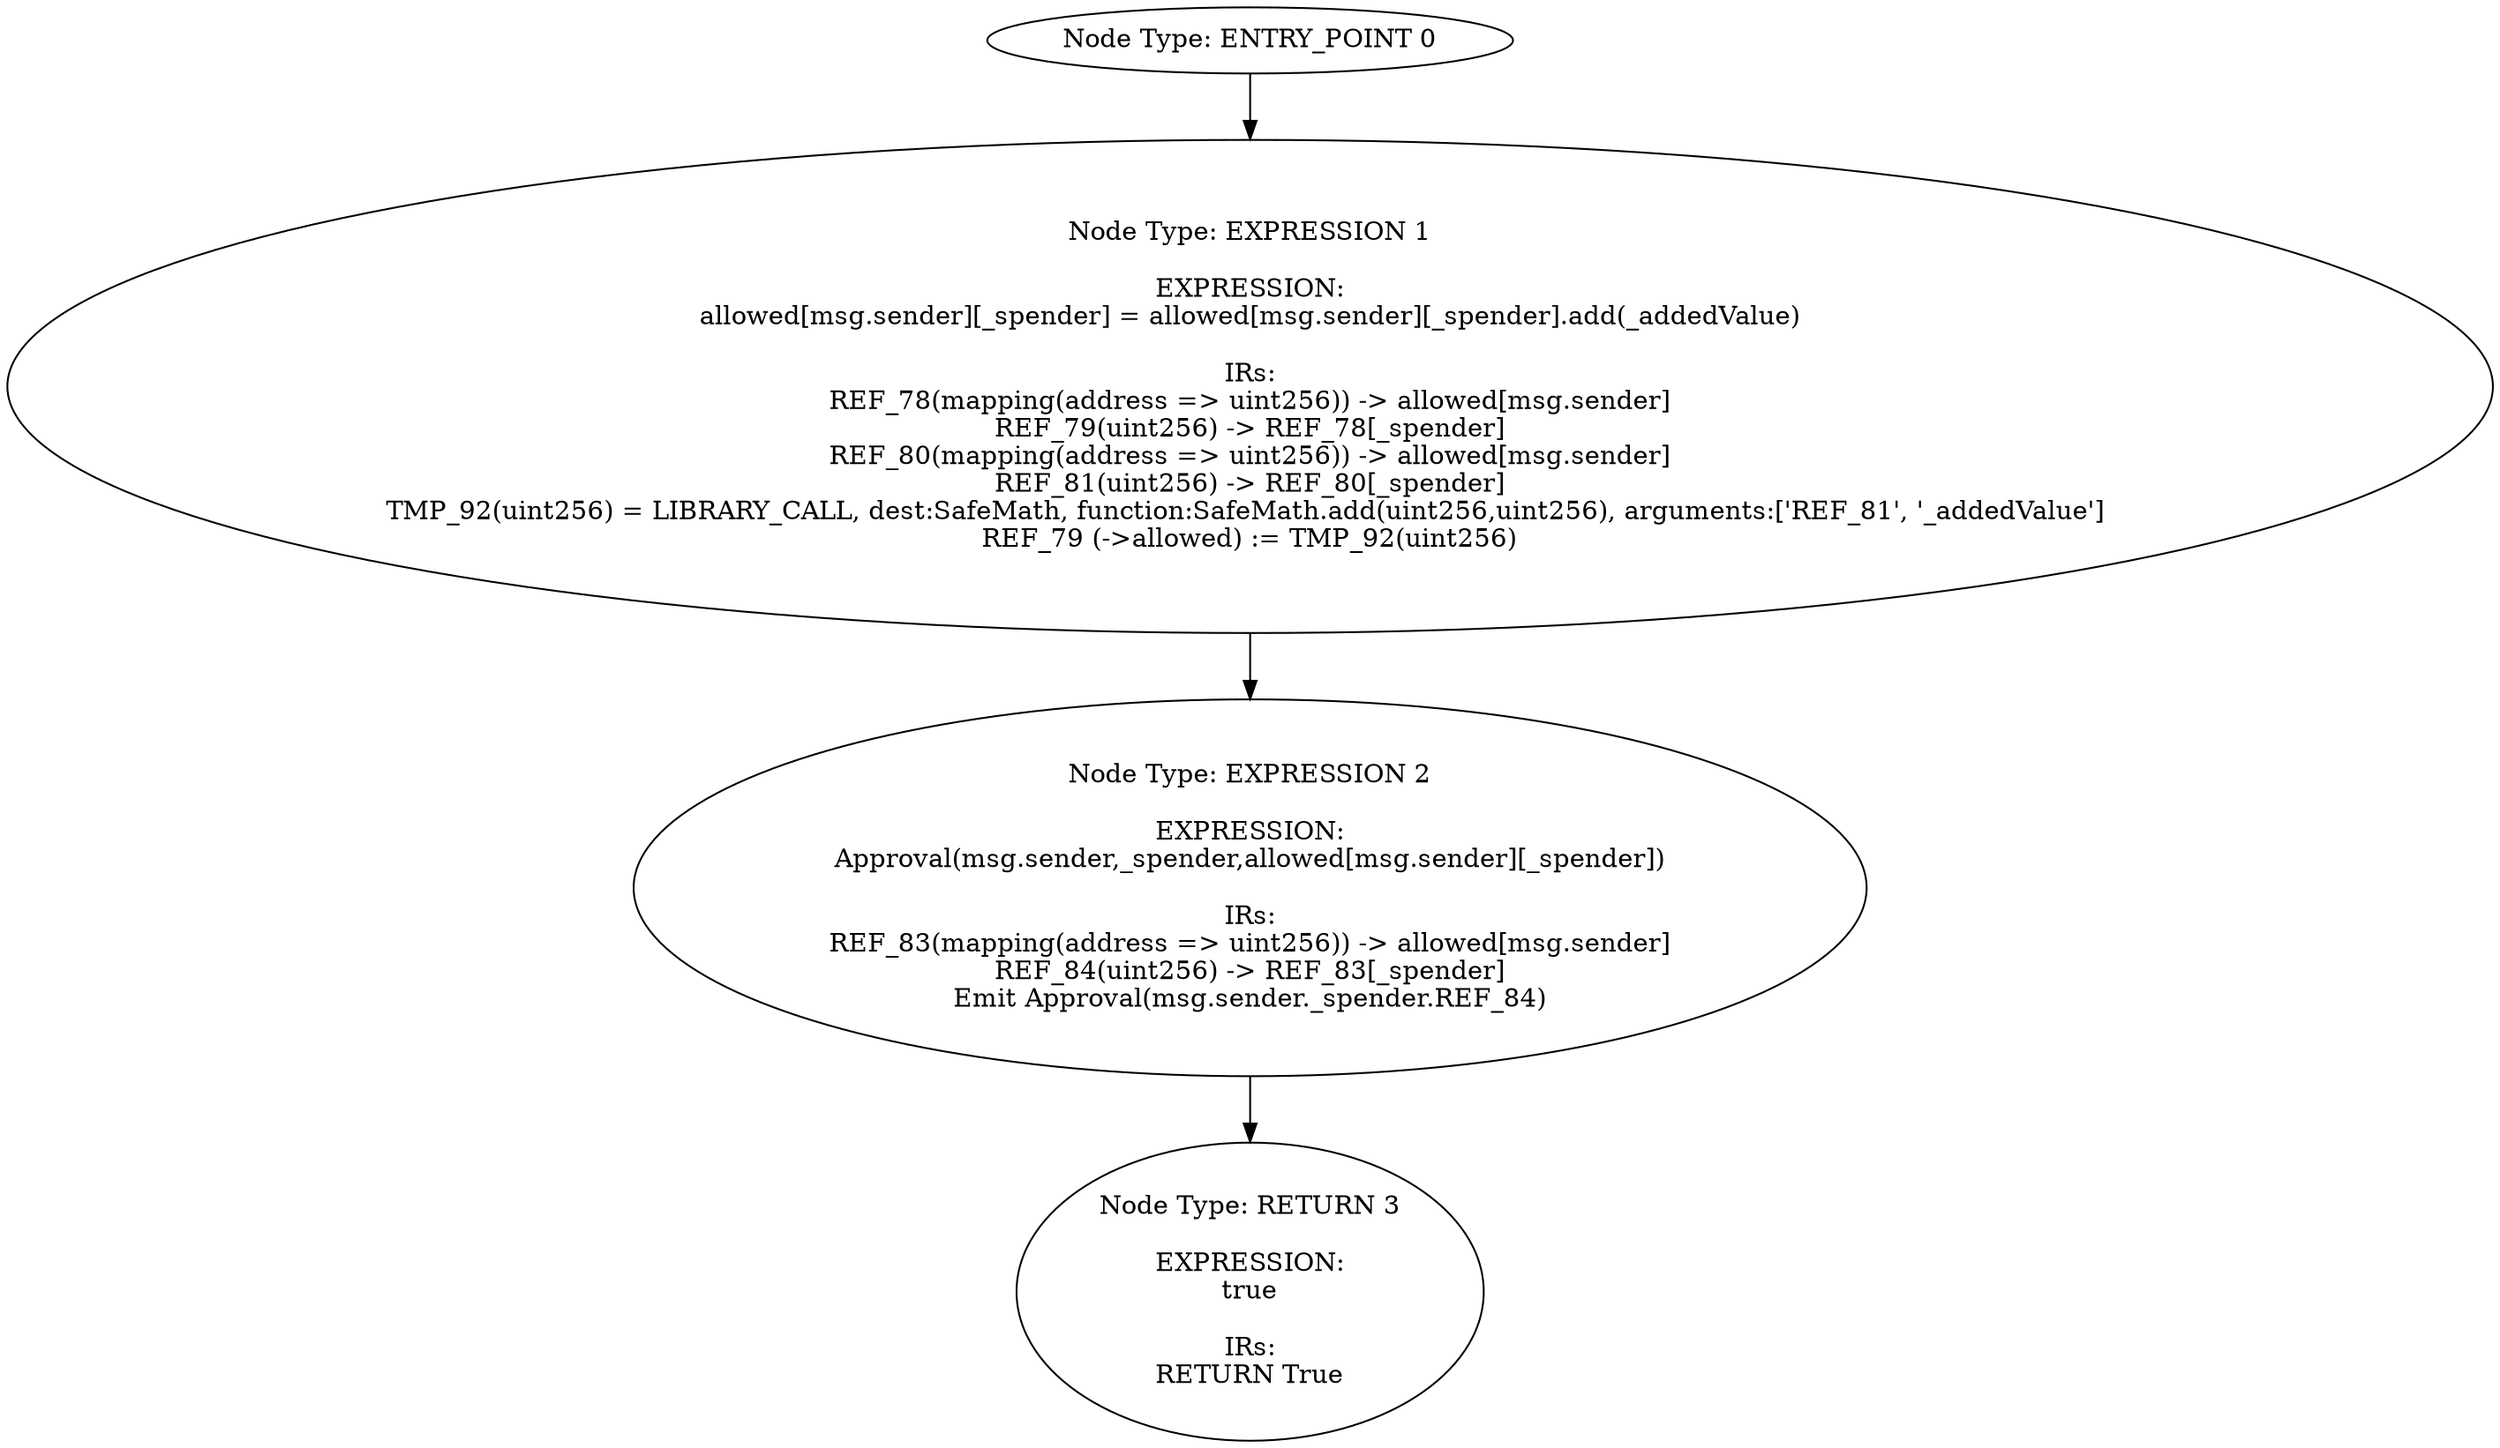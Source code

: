 digraph{
0[label="Node Type: ENTRY_POINT 0
"];
0->1;
1[label="Node Type: EXPRESSION 1

EXPRESSION:
allowed[msg.sender][_spender] = allowed[msg.sender][_spender].add(_addedValue)

IRs:
REF_78(mapping(address => uint256)) -> allowed[msg.sender]
REF_79(uint256) -> REF_78[_spender]
REF_80(mapping(address => uint256)) -> allowed[msg.sender]
REF_81(uint256) -> REF_80[_spender]
TMP_92(uint256) = LIBRARY_CALL, dest:SafeMath, function:SafeMath.add(uint256,uint256), arguments:['REF_81', '_addedValue'] 
REF_79 (->allowed) := TMP_92(uint256)"];
1->2;
2[label="Node Type: EXPRESSION 2

EXPRESSION:
Approval(msg.sender,_spender,allowed[msg.sender][_spender])

IRs:
REF_83(mapping(address => uint256)) -> allowed[msg.sender]
REF_84(uint256) -> REF_83[_spender]
Emit Approval(msg.sender._spender.REF_84)"];
2->3;
3[label="Node Type: RETURN 3

EXPRESSION:
true

IRs:
RETURN True"];
}
